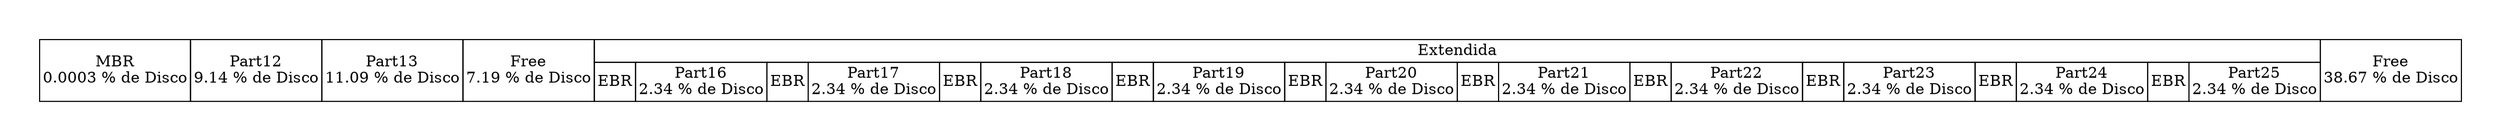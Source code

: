 digraph {
	graph[pad="0.5", nodesep="0.5", ranksep="2"]
	node [shape = plain]
	rankdir = LR
	DISK [label=<
		<table border="0" cellborder="1" cellspacing="0">
			<tr>
				<td rowspan="2">MBR<br/>0.0003 % de Disco</td>
				<td rowspan="2">Part12<br/>9.14 % de Disco</td>
				<td rowspan="2">Part13<br/>11.09 % de Disco</td>
				<td rowspan="2">Free<br/>7.19 % de Disco</td>
				<td colspan="20">Extendida</td>
				<td rowspan="2">Free<br/>38.67 % de Disco</td>
			</tr>
			<tr>
				<td>EBR</td>
				<td>Part16<br/>2.34 % de Disco</td>
				<td>EBR</td>
				<td>Part17<br/>2.34 % de Disco</td>
				<td>EBR</td>
				<td>Part18<br/>2.34 % de Disco</td>
				<td>EBR</td>
				<td>Part19<br/>2.34 % de Disco</td>
				<td>EBR</td>
				<td>Part20<br/>2.34 % de Disco</td>
				<td>EBR</td>
				<td>Part21<br/>2.34 % de Disco</td>
				<td>EBR</td>
				<td>Part22<br/>2.34 % de Disco</td>
				<td>EBR</td>
				<td>Part23<br/>2.34 % de Disco</td>
				<td>EBR</td>
				<td>Part24<br/>2.34 % de Disco</td>
				<td>EBR</td>
				<td>Part25<br/>2.34 % de Disco</td>
			</tr>
		</table>
	>]
}
